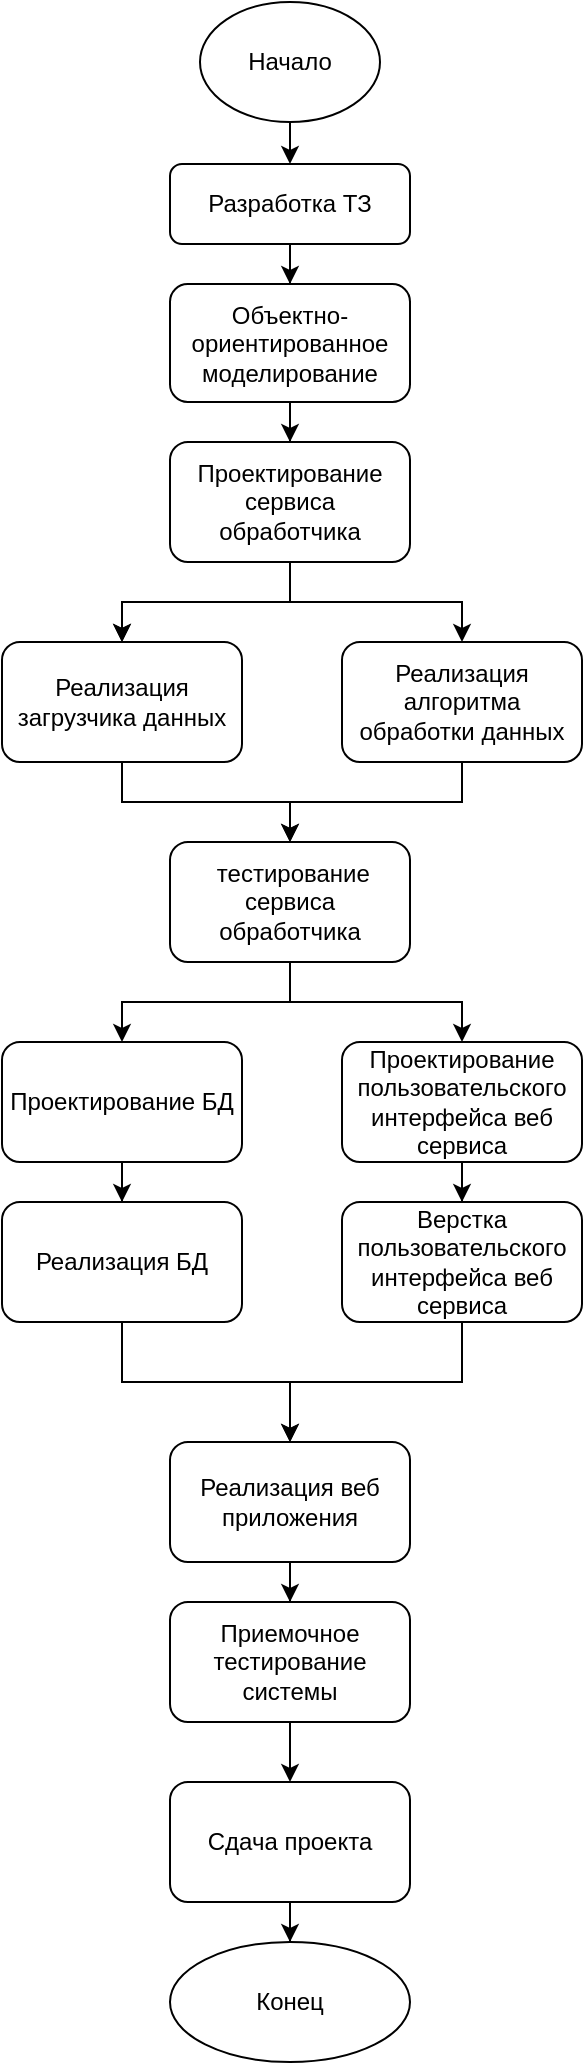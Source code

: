 <mxfile version="15.7.3" type="device"><diagram id="C5RBs43oDa-KdzZeNtuy" name="Page-1"><mxGraphModel dx="1994" dy="1080" grid="1" gridSize="10" guides="1" tooltips="1" connect="1" arrows="1" fold="1" page="1" pageScale="1" pageWidth="827" pageHeight="1169" math="0" shadow="0"><root><mxCell id="WIyWlLk6GJQsqaUBKTNV-0"/><mxCell id="WIyWlLk6GJQsqaUBKTNV-1" parent="WIyWlLk6GJQsqaUBKTNV-0"/><mxCell id="Y_lER5rIaYj822BxxyPO-4" value="" style="edgeStyle=orthogonalEdgeStyle;rounded=0;orthogonalLoop=1;jettySize=auto;html=1;" edge="1" parent="WIyWlLk6GJQsqaUBKTNV-1" source="WIyWlLk6GJQsqaUBKTNV-3" target="Y_lER5rIaYj822BxxyPO-3"><mxGeometry relative="1" as="geometry"/></mxCell><mxCell id="WIyWlLk6GJQsqaUBKTNV-3" value="Разработка ТЗ" style="rounded=1;whiteSpace=wrap;html=1;fontSize=12;glass=0;strokeWidth=1;shadow=0;" parent="WIyWlLk6GJQsqaUBKTNV-1" vertex="1"><mxGeometry x="354" y="101" width="120" height="40" as="geometry"/></mxCell><mxCell id="Y_lER5rIaYj822BxxyPO-2" style="edgeStyle=orthogonalEdgeStyle;rounded=0;orthogonalLoop=1;jettySize=auto;html=1;entryX=0.5;entryY=0;entryDx=0;entryDy=0;" edge="1" parent="WIyWlLk6GJQsqaUBKTNV-1" source="Y_lER5rIaYj822BxxyPO-1" target="WIyWlLk6GJQsqaUBKTNV-3"><mxGeometry relative="1" as="geometry"/></mxCell><mxCell id="Y_lER5rIaYj822BxxyPO-1" value="Начало" style="ellipse;whiteSpace=wrap;html=1;" vertex="1" parent="WIyWlLk6GJQsqaUBKTNV-1"><mxGeometry x="369" y="20" width="90" height="60" as="geometry"/></mxCell><mxCell id="Y_lER5rIaYj822BxxyPO-6" value="" style="edgeStyle=orthogonalEdgeStyle;rounded=0;orthogonalLoop=1;jettySize=auto;html=1;" edge="1" parent="WIyWlLk6GJQsqaUBKTNV-1" source="Y_lER5rIaYj822BxxyPO-3" target="Y_lER5rIaYj822BxxyPO-5"><mxGeometry relative="1" as="geometry"/></mxCell><mxCell id="Y_lER5rIaYj822BxxyPO-3" value="Объектно-ориентированное моделирование" style="whiteSpace=wrap;html=1;rounded=1;shadow=0;strokeWidth=1;glass=0;" vertex="1" parent="WIyWlLk6GJQsqaUBKTNV-1"><mxGeometry x="354" y="161" width="120" height="59" as="geometry"/></mxCell><mxCell id="Y_lER5rIaYj822BxxyPO-8" value="" style="edgeStyle=orthogonalEdgeStyle;rounded=0;orthogonalLoop=1;jettySize=auto;html=1;" edge="1" parent="WIyWlLk6GJQsqaUBKTNV-1" source="Y_lER5rIaYj822BxxyPO-5" target="Y_lER5rIaYj822BxxyPO-7"><mxGeometry relative="1" as="geometry"/></mxCell><mxCell id="Y_lER5rIaYj822BxxyPO-9" value="" style="edgeStyle=orthogonalEdgeStyle;rounded=0;orthogonalLoop=1;jettySize=auto;html=1;" edge="1" parent="WIyWlLk6GJQsqaUBKTNV-1" source="Y_lER5rIaYj822BxxyPO-5" target="Y_lER5rIaYj822BxxyPO-7"><mxGeometry relative="1" as="geometry"/></mxCell><mxCell id="Y_lER5rIaYj822BxxyPO-11" value="" style="edgeStyle=orthogonalEdgeStyle;rounded=0;orthogonalLoop=1;jettySize=auto;html=1;" edge="1" parent="WIyWlLk6GJQsqaUBKTNV-1" source="Y_lER5rIaYj822BxxyPO-5" target="Y_lER5rIaYj822BxxyPO-10"><mxGeometry relative="1" as="geometry"/></mxCell><mxCell id="Y_lER5rIaYj822BxxyPO-5" value="Проектирование сервиса обработчика" style="whiteSpace=wrap;html=1;rounded=1;shadow=0;strokeWidth=1;glass=0;" vertex="1" parent="WIyWlLk6GJQsqaUBKTNV-1"><mxGeometry x="354" y="240" width="120" height="60" as="geometry"/></mxCell><mxCell id="Y_lER5rIaYj822BxxyPO-15" style="edgeStyle=orthogonalEdgeStyle;rounded=0;orthogonalLoop=1;jettySize=auto;html=1;entryX=0.5;entryY=0;entryDx=0;entryDy=0;" edge="1" parent="WIyWlLk6GJQsqaUBKTNV-1" source="Y_lER5rIaYj822BxxyPO-7" target="Y_lER5rIaYj822BxxyPO-13"><mxGeometry relative="1" as="geometry"/></mxCell><mxCell id="Y_lER5rIaYj822BxxyPO-7" value="Реализация загрузчика данных" style="whiteSpace=wrap;html=1;rounded=1;shadow=0;strokeWidth=1;glass=0;" vertex="1" parent="WIyWlLk6GJQsqaUBKTNV-1"><mxGeometry x="270" y="340" width="120" height="60" as="geometry"/></mxCell><mxCell id="Y_lER5rIaYj822BxxyPO-14" value="" style="edgeStyle=orthogonalEdgeStyle;rounded=0;orthogonalLoop=1;jettySize=auto;html=1;" edge="1" parent="WIyWlLk6GJQsqaUBKTNV-1" source="Y_lER5rIaYj822BxxyPO-10" target="Y_lER5rIaYj822BxxyPO-13"><mxGeometry relative="1" as="geometry"/></mxCell><mxCell id="Y_lER5rIaYj822BxxyPO-10" value="Реализация алгоритма обработки данных" style="whiteSpace=wrap;html=1;rounded=1;shadow=0;strokeWidth=1;glass=0;" vertex="1" parent="WIyWlLk6GJQsqaUBKTNV-1"><mxGeometry x="440" y="340" width="120" height="60" as="geometry"/></mxCell><mxCell id="Y_lER5rIaYj822BxxyPO-17" value="" style="edgeStyle=orthogonalEdgeStyle;rounded=0;orthogonalLoop=1;jettySize=auto;html=1;" edge="1" parent="WIyWlLk6GJQsqaUBKTNV-1" source="Y_lER5rIaYj822BxxyPO-13" target="Y_lER5rIaYj822BxxyPO-16"><mxGeometry relative="1" as="geometry"/></mxCell><mxCell id="Y_lER5rIaYj822BxxyPO-22" value="" style="edgeStyle=orthogonalEdgeStyle;rounded=0;orthogonalLoop=1;jettySize=auto;html=1;" edge="1" parent="WIyWlLk6GJQsqaUBKTNV-1" source="Y_lER5rIaYj822BxxyPO-13" target="Y_lER5rIaYj822BxxyPO-21"><mxGeometry relative="1" as="geometry"/></mxCell><mxCell id="Y_lER5rIaYj822BxxyPO-13" value="&amp;nbsp;тестирование сервиса обработчика" style="whiteSpace=wrap;html=1;rounded=1;shadow=0;strokeWidth=1;glass=0;" vertex="1" parent="WIyWlLk6GJQsqaUBKTNV-1"><mxGeometry x="354" y="440" width="120" height="60" as="geometry"/></mxCell><mxCell id="Y_lER5rIaYj822BxxyPO-19" value="" style="edgeStyle=orthogonalEdgeStyle;rounded=0;orthogonalLoop=1;jettySize=auto;html=1;" edge="1" parent="WIyWlLk6GJQsqaUBKTNV-1" source="Y_lER5rIaYj822BxxyPO-16" target="Y_lER5rIaYj822BxxyPO-18"><mxGeometry relative="1" as="geometry"/></mxCell><mxCell id="Y_lER5rIaYj822BxxyPO-16" value="Проектирование БД" style="whiteSpace=wrap;html=1;rounded=1;shadow=0;strokeWidth=1;glass=0;" vertex="1" parent="WIyWlLk6GJQsqaUBKTNV-1"><mxGeometry x="270" y="540" width="120" height="60" as="geometry"/></mxCell><mxCell id="Y_lER5rIaYj822BxxyPO-26" value="" style="edgeStyle=orthogonalEdgeStyle;rounded=0;orthogonalLoop=1;jettySize=auto;html=1;" edge="1" parent="WIyWlLk6GJQsqaUBKTNV-1" source="Y_lER5rIaYj822BxxyPO-18" target="Y_lER5rIaYj822BxxyPO-25"><mxGeometry relative="1" as="geometry"/></mxCell><mxCell id="Y_lER5rIaYj822BxxyPO-18" value="Реализация БД" style="whiteSpace=wrap;html=1;rounded=1;shadow=0;strokeWidth=1;glass=0;" vertex="1" parent="WIyWlLk6GJQsqaUBKTNV-1"><mxGeometry x="270" y="620" width="120" height="60" as="geometry"/></mxCell><mxCell id="Y_lER5rIaYj822BxxyPO-24" value="" style="edgeStyle=orthogonalEdgeStyle;rounded=0;orthogonalLoop=1;jettySize=auto;html=1;" edge="1" parent="WIyWlLk6GJQsqaUBKTNV-1" source="Y_lER5rIaYj822BxxyPO-21" target="Y_lER5rIaYj822BxxyPO-23"><mxGeometry relative="1" as="geometry"/></mxCell><mxCell id="Y_lER5rIaYj822BxxyPO-21" value="Проектирование пользовательского интерфейса веб сервиса" style="whiteSpace=wrap;html=1;rounded=1;shadow=0;strokeWidth=1;glass=0;" vertex="1" parent="WIyWlLk6GJQsqaUBKTNV-1"><mxGeometry x="440" y="540" width="120" height="60" as="geometry"/></mxCell><mxCell id="Y_lER5rIaYj822BxxyPO-27" style="edgeStyle=orthogonalEdgeStyle;rounded=0;orthogonalLoop=1;jettySize=auto;html=1;entryX=0.5;entryY=0;entryDx=0;entryDy=0;" edge="1" parent="WIyWlLk6GJQsqaUBKTNV-1" source="Y_lER5rIaYj822BxxyPO-23" target="Y_lER5rIaYj822BxxyPO-25"><mxGeometry relative="1" as="geometry"/></mxCell><mxCell id="Y_lER5rIaYj822BxxyPO-23" value="Верстка пользовательского интерфейса веб сервиса" style="whiteSpace=wrap;html=1;rounded=1;shadow=0;strokeWidth=1;glass=0;" vertex="1" parent="WIyWlLk6GJQsqaUBKTNV-1"><mxGeometry x="440" y="620" width="120" height="60" as="geometry"/></mxCell><mxCell id="Y_lER5rIaYj822BxxyPO-29" value="" style="edgeStyle=orthogonalEdgeStyle;rounded=0;orthogonalLoop=1;jettySize=auto;html=1;" edge="1" parent="WIyWlLk6GJQsqaUBKTNV-1" source="Y_lER5rIaYj822BxxyPO-25" target="Y_lER5rIaYj822BxxyPO-28"><mxGeometry relative="1" as="geometry"/></mxCell><mxCell id="Y_lER5rIaYj822BxxyPO-25" value="Реализация веб приложения" style="whiteSpace=wrap;html=1;rounded=1;shadow=0;strokeWidth=1;glass=0;" vertex="1" parent="WIyWlLk6GJQsqaUBKTNV-1"><mxGeometry x="354" y="740" width="120" height="60" as="geometry"/></mxCell><mxCell id="Y_lER5rIaYj822BxxyPO-31" value="" style="edgeStyle=orthogonalEdgeStyle;rounded=0;orthogonalLoop=1;jettySize=auto;html=1;" edge="1" parent="WIyWlLk6GJQsqaUBKTNV-1" source="Y_lER5rIaYj822BxxyPO-28" target="Y_lER5rIaYj822BxxyPO-30"><mxGeometry relative="1" as="geometry"/></mxCell><mxCell id="Y_lER5rIaYj822BxxyPO-28" value="Приемочное тестирование системы" style="whiteSpace=wrap;html=1;rounded=1;shadow=0;strokeWidth=1;glass=0;" vertex="1" parent="WIyWlLk6GJQsqaUBKTNV-1"><mxGeometry x="354" y="820" width="120" height="60" as="geometry"/></mxCell><mxCell id="Y_lER5rIaYj822BxxyPO-33" value="" style="edgeStyle=orthogonalEdgeStyle;rounded=0;orthogonalLoop=1;jettySize=auto;html=1;" edge="1" parent="WIyWlLk6GJQsqaUBKTNV-1" source="Y_lER5rIaYj822BxxyPO-30" target="Y_lER5rIaYj822BxxyPO-32"><mxGeometry relative="1" as="geometry"/></mxCell><mxCell id="Y_lER5rIaYj822BxxyPO-30" value="Сдача проекта" style="whiteSpace=wrap;html=1;rounded=1;shadow=0;strokeWidth=1;glass=0;" vertex="1" parent="WIyWlLk6GJQsqaUBKTNV-1"><mxGeometry x="354" y="910" width="120" height="60" as="geometry"/></mxCell><mxCell id="Y_lER5rIaYj822BxxyPO-32" value="Конец" style="ellipse;whiteSpace=wrap;html=1;rounded=1;shadow=0;strokeWidth=1;glass=0;" vertex="1" parent="WIyWlLk6GJQsqaUBKTNV-1"><mxGeometry x="354" y="990" width="120" height="60" as="geometry"/></mxCell></root></mxGraphModel></diagram></mxfile>